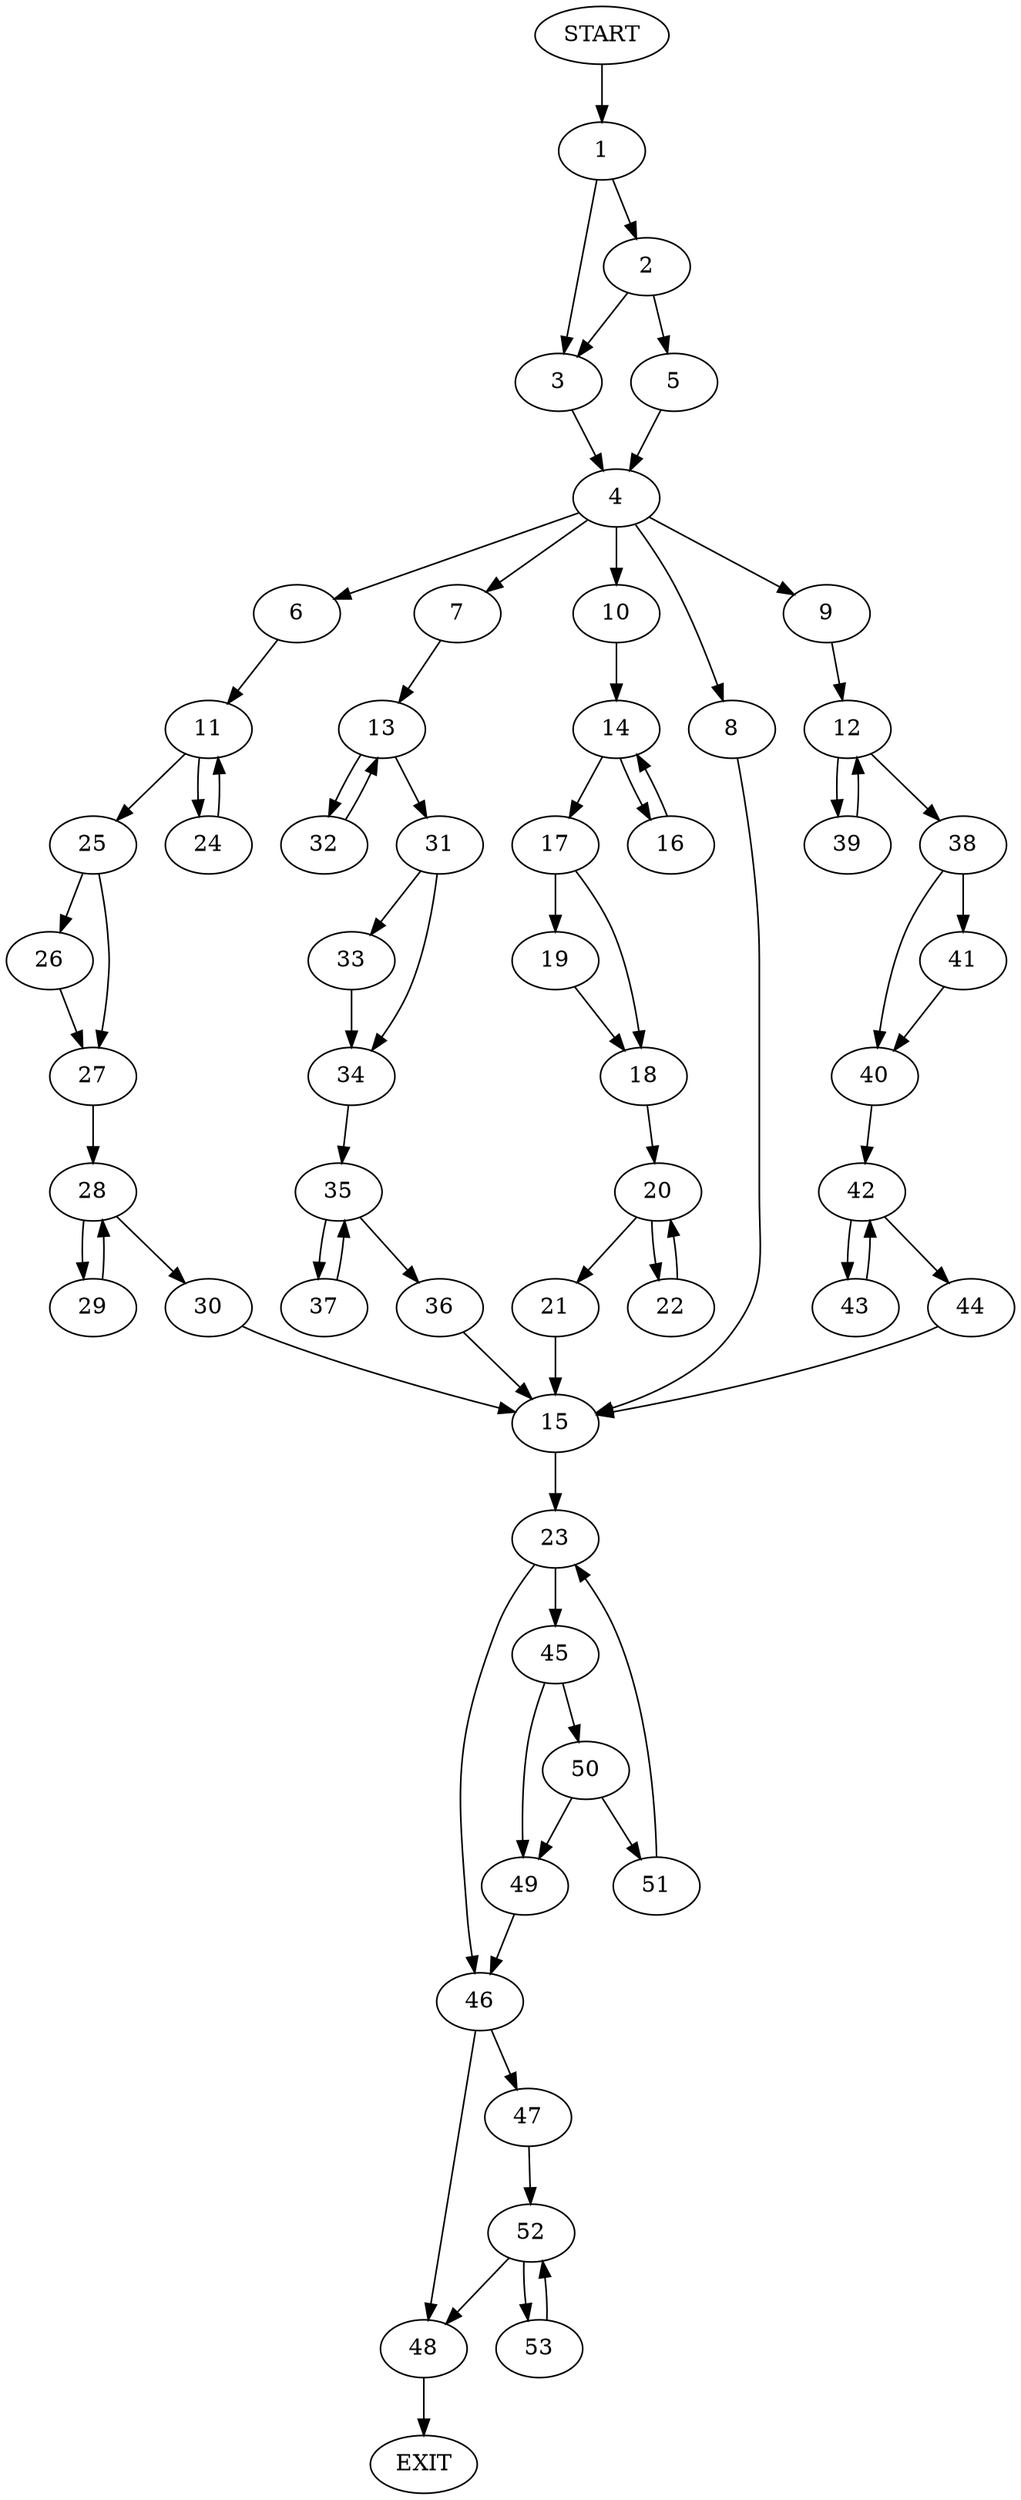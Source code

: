 digraph {
0 [label="START"]
54 [label="EXIT"]
0 -> 1
1 -> 2
1 -> 3
3 -> 4
2 -> 3
2 -> 5
5 -> 4
4 -> 6
4 -> 7
4 -> 8
4 -> 9
4 -> 10
6 -> 11
9 -> 12
7 -> 13
10 -> 14
8 -> 15
14 -> 16
14 -> 17
17 -> 18
17 -> 19
16 -> 14
19 -> 18
18 -> 20
20 -> 21
20 -> 22
22 -> 20
21 -> 15
15 -> 23
11 -> 24
11 -> 25
24 -> 11
25 -> 26
25 -> 27
26 -> 27
27 -> 28
28 -> 29
28 -> 30
30 -> 15
29 -> 28
13 -> 31
13 -> 32
31 -> 33
31 -> 34
32 -> 13
33 -> 34
34 -> 35
35 -> 36
35 -> 37
37 -> 35
36 -> 15
12 -> 38
12 -> 39
38 -> 40
38 -> 41
39 -> 12
41 -> 40
40 -> 42
42 -> 43
42 -> 44
43 -> 42
44 -> 15
23 -> 45
23 -> 46
46 -> 47
46 -> 48
45 -> 49
45 -> 50
49 -> 46
50 -> 51
50 -> 49
51 -> 23
47 -> 52
48 -> 54
52 -> 48
52 -> 53
53 -> 52
}
